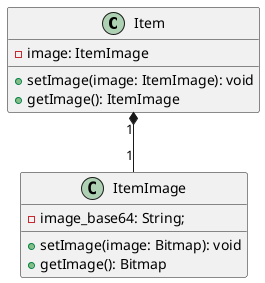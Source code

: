 @startuml
class Item {
    - image: ItemImage
    + setImage(image: ItemImage): void
    + getImage(): ItemImage
}
Item "1" *-- "1" ItemImage
class ItemImage {
    - image_base64: String;
    + setImage(image: Bitmap): void
    + getImage(): Bitmap
}
@enduml
